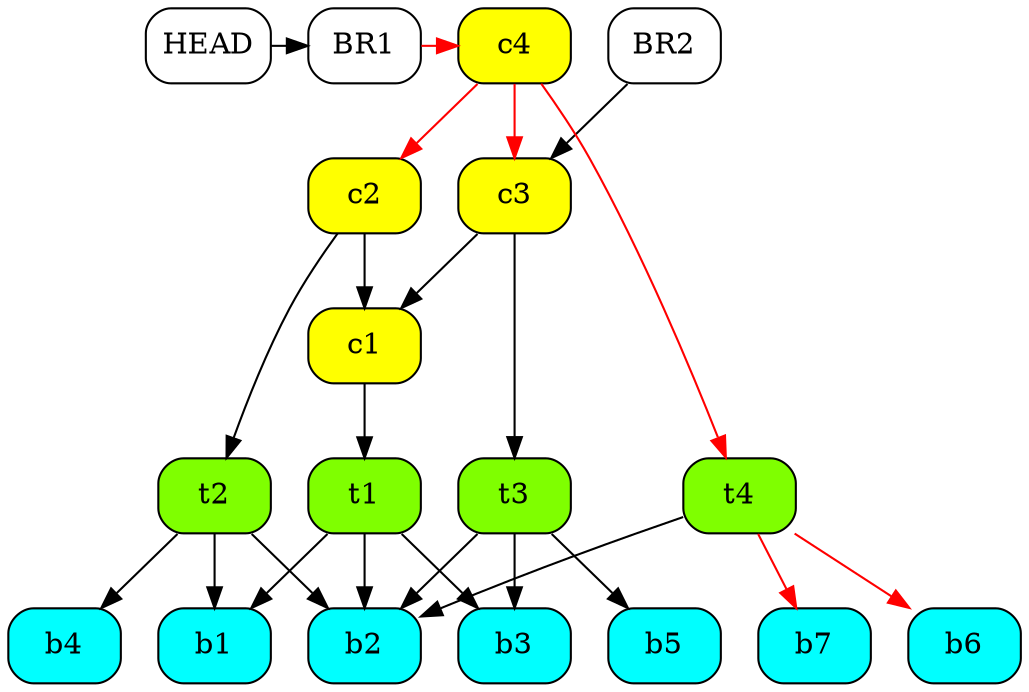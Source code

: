 digraph merge_start_dag {
    bgcolor=transparent;
    fontcolor=black;
    ratio=fill;
    node [shape=box, style="rounded,filled" fontsize="14"];
    edge [fontsize="14"];

    subgraph /* Refs */ {
        node [fillcolor=white]
        HEAD
        BR1
        BR2
    }
    subgraph /* Commits */ {
        node [fillcolor=yellow];
        c1;
        c2;
        c3;
        c4;
    }
    subgraph /* Trees */ {
        rank=same;
        node [fillcolor=chartreuse];
        t1;
        t2;
        t3;
        t4;
    }
    subgraph /* Blobs */ {
        node [fillcolor=cyan];
        b1;
        b2;
        b3;
        b4;
        b5;
        b6;
        b7;
    }
    subgraph /* edges */ {
        edge [fontsize="9"];
        edge [fontsize="9"]
        HEAD -> BR1 [constraint=false]
        BR2 -> c3 [constraint=false]
        c1 -> t1
        t1 -> {b1 b2 b3}
        t2 -> {b1 b2 b4}
        t3 -> {b2 b3 b5}
        t4 -> {b2}
        c2 -> {c1 t2}
        c3 -> {c1 t3}
    }
    subgraph /* "new" edges */ {
        edge [color="red", fontcolor="red"]
        BR1 -> c4 [constraint=false]
        c4 -> {c2 c3 t4}
        t4 -> {b6 b7}
    }
}
